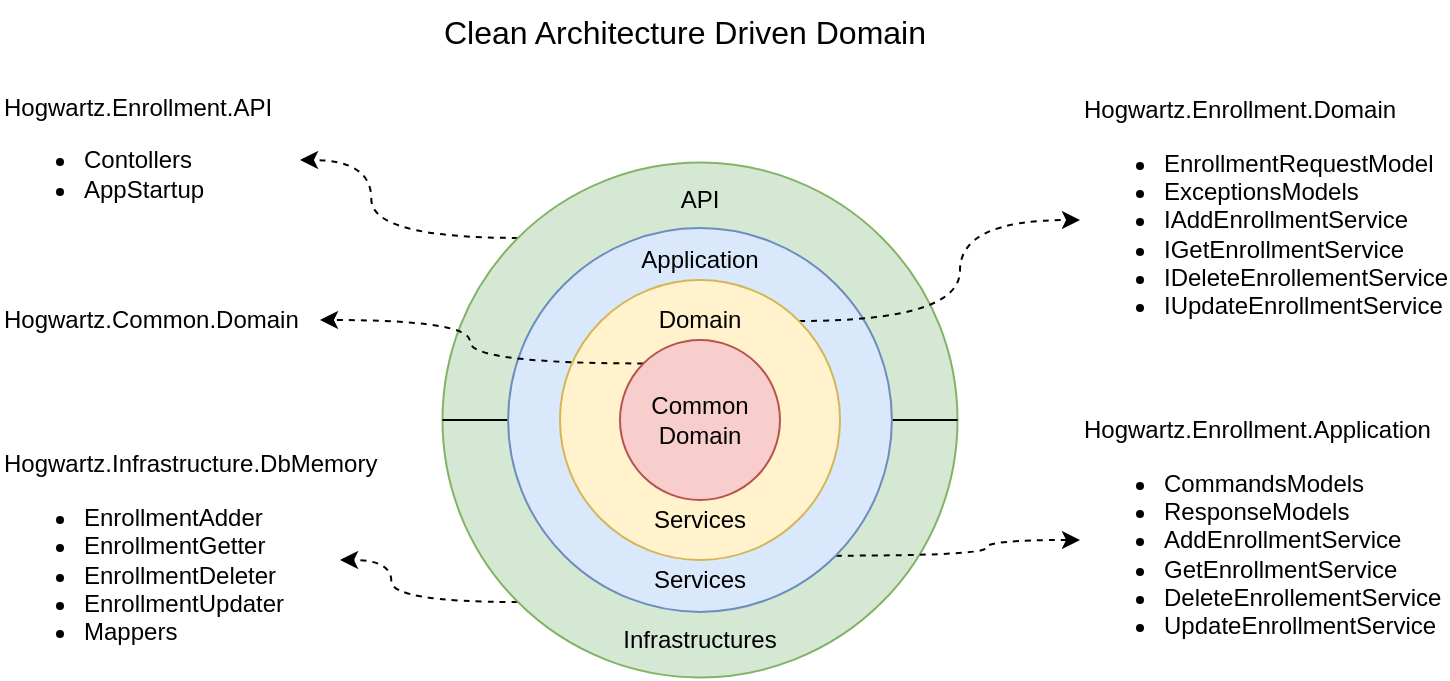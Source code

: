 <mxfile version="13.7.9" type="github">
  <diagram id="7jST0wYcQF-_AW4pr88S" name="Page-1">
    <mxGraphModel dx="868" dy="482" grid="1" gridSize="10" guides="1" tooltips="1" connect="1" arrows="1" fold="1" page="1" pageScale="1" pageWidth="827" pageHeight="1169" math="0" shadow="0">
      <root>
        <mxCell id="0" />
        <mxCell id="1" parent="0" />
        <mxCell id="kf7ckSFYq_Rx6Dh8PF_G-29" style="edgeStyle=orthogonalEdgeStyle;curved=1;rounded=0;orthogonalLoop=1;jettySize=auto;html=1;exitX=0;exitY=0;exitDx=0;exitDy=0;entryX=1;entryY=0.5;entryDx=0;entryDy=0;dashed=1;" edge="1" parent="1" source="kf7ckSFYq_Rx6Dh8PF_G-7" target="kf7ckSFYq_Rx6Dh8PF_G-24">
          <mxGeometry relative="1" as="geometry" />
        </mxCell>
        <mxCell id="kf7ckSFYq_Rx6Dh8PF_G-31" style="edgeStyle=orthogonalEdgeStyle;curved=1;rounded=0;orthogonalLoop=1;jettySize=auto;html=1;exitX=0;exitY=1;exitDx=0;exitDy=0;entryX=1;entryY=0.5;entryDx=0;entryDy=0;dashed=1;" edge="1" parent="1" source="kf7ckSFYq_Rx6Dh8PF_G-7" target="kf7ckSFYq_Rx6Dh8PF_G-27">
          <mxGeometry relative="1" as="geometry" />
        </mxCell>
        <mxCell id="kf7ckSFYq_Rx6Dh8PF_G-7" value="" style="ellipse;whiteSpace=wrap;html=1;aspect=fixed;fillColor=#d5e8d4;strokeColor=#82b366;" vertex="1" parent="1">
          <mxGeometry x="281.25" y="121.25" width="257.5" height="257.5" as="geometry" />
        </mxCell>
        <mxCell id="kf7ckSFYq_Rx6Dh8PF_G-8" value="" style="endArrow=none;html=1;exitX=0;exitY=0.5;exitDx=0;exitDy=0;entryX=1;entryY=0.5;entryDx=0;entryDy=0;" edge="1" parent="1" source="kf7ckSFYq_Rx6Dh8PF_G-7" target="kf7ckSFYq_Rx6Dh8PF_G-7">
          <mxGeometry width="50" height="50" relative="1" as="geometry">
            <mxPoint x="390" y="270" as="sourcePoint" />
            <mxPoint x="440" y="220" as="targetPoint" />
          </mxGeometry>
        </mxCell>
        <mxCell id="kf7ckSFYq_Rx6Dh8PF_G-23" style="edgeStyle=orthogonalEdgeStyle;curved=1;rounded=0;orthogonalLoop=1;jettySize=auto;html=1;exitX=1;exitY=1;exitDx=0;exitDy=0;entryX=0;entryY=0.5;entryDx=0;entryDy=0;dashed=1;" edge="1" parent="1" source="kf7ckSFYq_Rx6Dh8PF_G-4" target="kf7ckSFYq_Rx6Dh8PF_G-22">
          <mxGeometry relative="1" as="geometry" />
        </mxCell>
        <mxCell id="kf7ckSFYq_Rx6Dh8PF_G-4" value="" style="ellipse;whiteSpace=wrap;html=1;aspect=fixed;fillColor=#dae8fc;strokeColor=#6c8ebf;" vertex="1" parent="1">
          <mxGeometry x="314.06" y="154.06" width="191.88" height="191.88" as="geometry" />
        </mxCell>
        <mxCell id="kf7ckSFYq_Rx6Dh8PF_G-21" style="edgeStyle=orthogonalEdgeStyle;curved=1;rounded=0;orthogonalLoop=1;jettySize=auto;html=1;exitX=1;exitY=0;exitDx=0;exitDy=0;entryX=0;entryY=0.5;entryDx=0;entryDy=0;dashed=1;" edge="1" parent="1" source="kf7ckSFYq_Rx6Dh8PF_G-2" target="kf7ckSFYq_Rx6Dh8PF_G-16">
          <mxGeometry relative="1" as="geometry" />
        </mxCell>
        <mxCell id="kf7ckSFYq_Rx6Dh8PF_G-2" value="" style="ellipse;whiteSpace=wrap;html=1;aspect=fixed;fillColor=#fff2cc;strokeColor=#d6b656;" vertex="1" parent="1">
          <mxGeometry x="340" y="180" width="140" height="140" as="geometry" />
        </mxCell>
        <mxCell id="kf7ckSFYq_Rx6Dh8PF_G-28" style="edgeStyle=orthogonalEdgeStyle;curved=1;rounded=0;orthogonalLoop=1;jettySize=auto;html=1;exitX=0;exitY=0;exitDx=0;exitDy=0;entryX=1;entryY=0.5;entryDx=0;entryDy=0;dashed=1;" edge="1" parent="1" source="kf7ckSFYq_Rx6Dh8PF_G-1" target="kf7ckSFYq_Rx6Dh8PF_G-15">
          <mxGeometry relative="1" as="geometry" />
        </mxCell>
        <mxCell id="kf7ckSFYq_Rx6Dh8PF_G-1" value="Common&lt;br&gt;Domain" style="ellipse;whiteSpace=wrap;html=1;aspect=fixed;fillColor=#f8cecc;strokeColor=#b85450;" vertex="1" parent="1">
          <mxGeometry x="370" y="210" width="80" height="80" as="geometry" />
        </mxCell>
        <mxCell id="kf7ckSFYq_Rx6Dh8PF_G-5" value="Application" style="text;html=1;strokeColor=none;fillColor=none;align=center;verticalAlign=middle;whiteSpace=wrap;rounded=0;" vertex="1" parent="1">
          <mxGeometry x="375" y="160" width="70" height="20" as="geometry" />
        </mxCell>
        <mxCell id="kf7ckSFYq_Rx6Dh8PF_G-6" value="Services" style="text;html=1;strokeColor=none;fillColor=none;align=center;verticalAlign=middle;whiteSpace=wrap;rounded=0;" vertex="1" parent="1">
          <mxGeometry x="375" y="320" width="70" height="20" as="geometry" />
        </mxCell>
        <mxCell id="kf7ckSFYq_Rx6Dh8PF_G-9" value="API" style="text;html=1;strokeColor=none;fillColor=none;align=center;verticalAlign=middle;whiteSpace=wrap;rounded=0;" vertex="1" parent="1">
          <mxGeometry x="390" y="130" width="40" height="20" as="geometry" />
        </mxCell>
        <mxCell id="kf7ckSFYq_Rx6Dh8PF_G-10" value="Infrastructures" style="text;html=1;strokeColor=none;fillColor=none;align=center;verticalAlign=middle;whiteSpace=wrap;rounded=0;" vertex="1" parent="1">
          <mxGeometry x="390" y="350" width="40" height="20" as="geometry" />
        </mxCell>
        <mxCell id="kf7ckSFYq_Rx6Dh8PF_G-11" value="Domain" style="text;html=1;strokeColor=none;fillColor=none;align=center;verticalAlign=middle;whiteSpace=wrap;rounded=0;" vertex="1" parent="1">
          <mxGeometry x="375" y="190" width="70" height="20" as="geometry" />
        </mxCell>
        <mxCell id="kf7ckSFYq_Rx6Dh8PF_G-12" value="Services" style="text;html=1;strokeColor=none;fillColor=none;align=center;verticalAlign=middle;whiteSpace=wrap;rounded=0;" vertex="1" parent="1">
          <mxGeometry x="375" y="290" width="70" height="20" as="geometry" />
        </mxCell>
        <mxCell id="kf7ckSFYq_Rx6Dh8PF_G-15" value="&lt;span style=&quot;&quot;&gt;Hogwartz.Common.Domain&lt;/span&gt;" style="text;html=1;fillColor=none;align=left;verticalAlign=middle;whiteSpace=wrap;rounded=0;" vertex="1" parent="1">
          <mxGeometry x="60" y="190" width="160" height="20" as="geometry" />
        </mxCell>
        <mxCell id="kf7ckSFYq_Rx6Dh8PF_G-16" value="&lt;span&gt;Hogwartz.Enrollment.Domain&lt;br&gt;&lt;ul&gt;&lt;li&gt;&lt;span&gt;EnrollmentRequestModel&lt;/span&gt;&lt;/li&gt;&lt;li&gt;&lt;span&gt;ExceptionsModels&lt;/span&gt;&lt;/li&gt;&lt;li&gt;&lt;span&gt;IAddEnrollmentService&lt;/span&gt;&lt;/li&gt;&lt;li&gt;&lt;span&gt;IGetEnrollmentService&lt;/span&gt;&lt;/li&gt;&lt;li&gt;&lt;span&gt;IDeleteEnrollementService&lt;/span&gt;&lt;/li&gt;&lt;li&gt;&lt;span&gt;IUpdateEnrollmentService&lt;/span&gt;&lt;/li&gt;&lt;/ul&gt;&lt;/span&gt;" style="text;html=1;strokeColor=none;fillColor=none;align=left;verticalAlign=middle;whiteSpace=wrap;rounded=0;" vertex="1" parent="1">
          <mxGeometry x="600" y="140" width="40" height="20" as="geometry" />
        </mxCell>
        <mxCell id="kf7ckSFYq_Rx6Dh8PF_G-22" value="&lt;span&gt;Hogwartz.Enrollment.Application&lt;br&gt;&lt;ul&gt;&lt;li&gt;&lt;span&gt;CommandsModels&lt;/span&gt;&lt;/li&gt;&lt;li&gt;&lt;span&gt;ResponseModels&lt;/span&gt;&lt;/li&gt;&lt;li&gt;&lt;span&gt;AddEnrollmentService&lt;/span&gt;&lt;/li&gt;&lt;li&gt;&lt;span&gt;GetEnrollmentService&lt;/span&gt;&lt;/li&gt;&lt;li&gt;&lt;span&gt;DeleteEnrollementService&lt;/span&gt;&lt;/li&gt;&lt;li&gt;&lt;span&gt;UpdateEnrollmentService&lt;/span&gt;&lt;/li&gt;&lt;/ul&gt;&lt;/span&gt;" style="text;html=1;strokeColor=none;fillColor=none;align=left;verticalAlign=middle;whiteSpace=wrap;rounded=0;" vertex="1" parent="1">
          <mxGeometry x="600" y="300" width="40" height="20" as="geometry" />
        </mxCell>
        <mxCell id="kf7ckSFYq_Rx6Dh8PF_G-24" value="&lt;span&gt;Hogwartz.Enrollment.API&lt;br&gt;&lt;ul&gt;&lt;li&gt;Contollers&lt;/li&gt;&lt;li&gt;AppStartup&lt;/li&gt;&lt;/ul&gt;&lt;/span&gt;" style="text;html=1;strokeColor=none;fillColor=none;align=left;verticalAlign=middle;whiteSpace=wrap;rounded=0;" vertex="1" parent="1">
          <mxGeometry x="60" y="110" width="150" height="20" as="geometry" />
        </mxCell>
        <mxCell id="kf7ckSFYq_Rx6Dh8PF_G-27" value="&lt;span&gt;Hogwartz.Infrastructure.DbMemory&lt;br&gt;&lt;ul&gt;&lt;li&gt;&lt;span&gt;EnrollmentAdder&lt;/span&gt;&lt;/li&gt;&lt;li&gt;&lt;span&gt;EnrollmentGetter&lt;/span&gt;&lt;/li&gt;&lt;li&gt;&lt;span&gt;EnrollmentDeleter&lt;/span&gt;&lt;/li&gt;&lt;li&gt;&lt;span&gt;EnrollmentUpdater&lt;/span&gt;&lt;/li&gt;&lt;li&gt;&lt;span&gt;Mappers&lt;/span&gt;&lt;/li&gt;&lt;/ul&gt;&lt;/span&gt;" style="text;html=1;strokeColor=none;fillColor=none;align=left;verticalAlign=middle;whiteSpace=wrap;rounded=0;" vertex="1" parent="1">
          <mxGeometry x="60" y="310" width="170" height="20" as="geometry" />
        </mxCell>
        <mxCell id="kf7ckSFYq_Rx6Dh8PF_G-32" value="Clean Architecture Driven Domain" style="text;html=1;strokeColor=none;fillColor=none;align=left;verticalAlign=top;whiteSpace=wrap;rounded=0;labelPosition=center;verticalLabelPosition=middle;fontSize=16;" vertex="1" parent="1">
          <mxGeometry x="280" y="40" width="250" height="30" as="geometry" />
        </mxCell>
      </root>
    </mxGraphModel>
  </diagram>
</mxfile>
